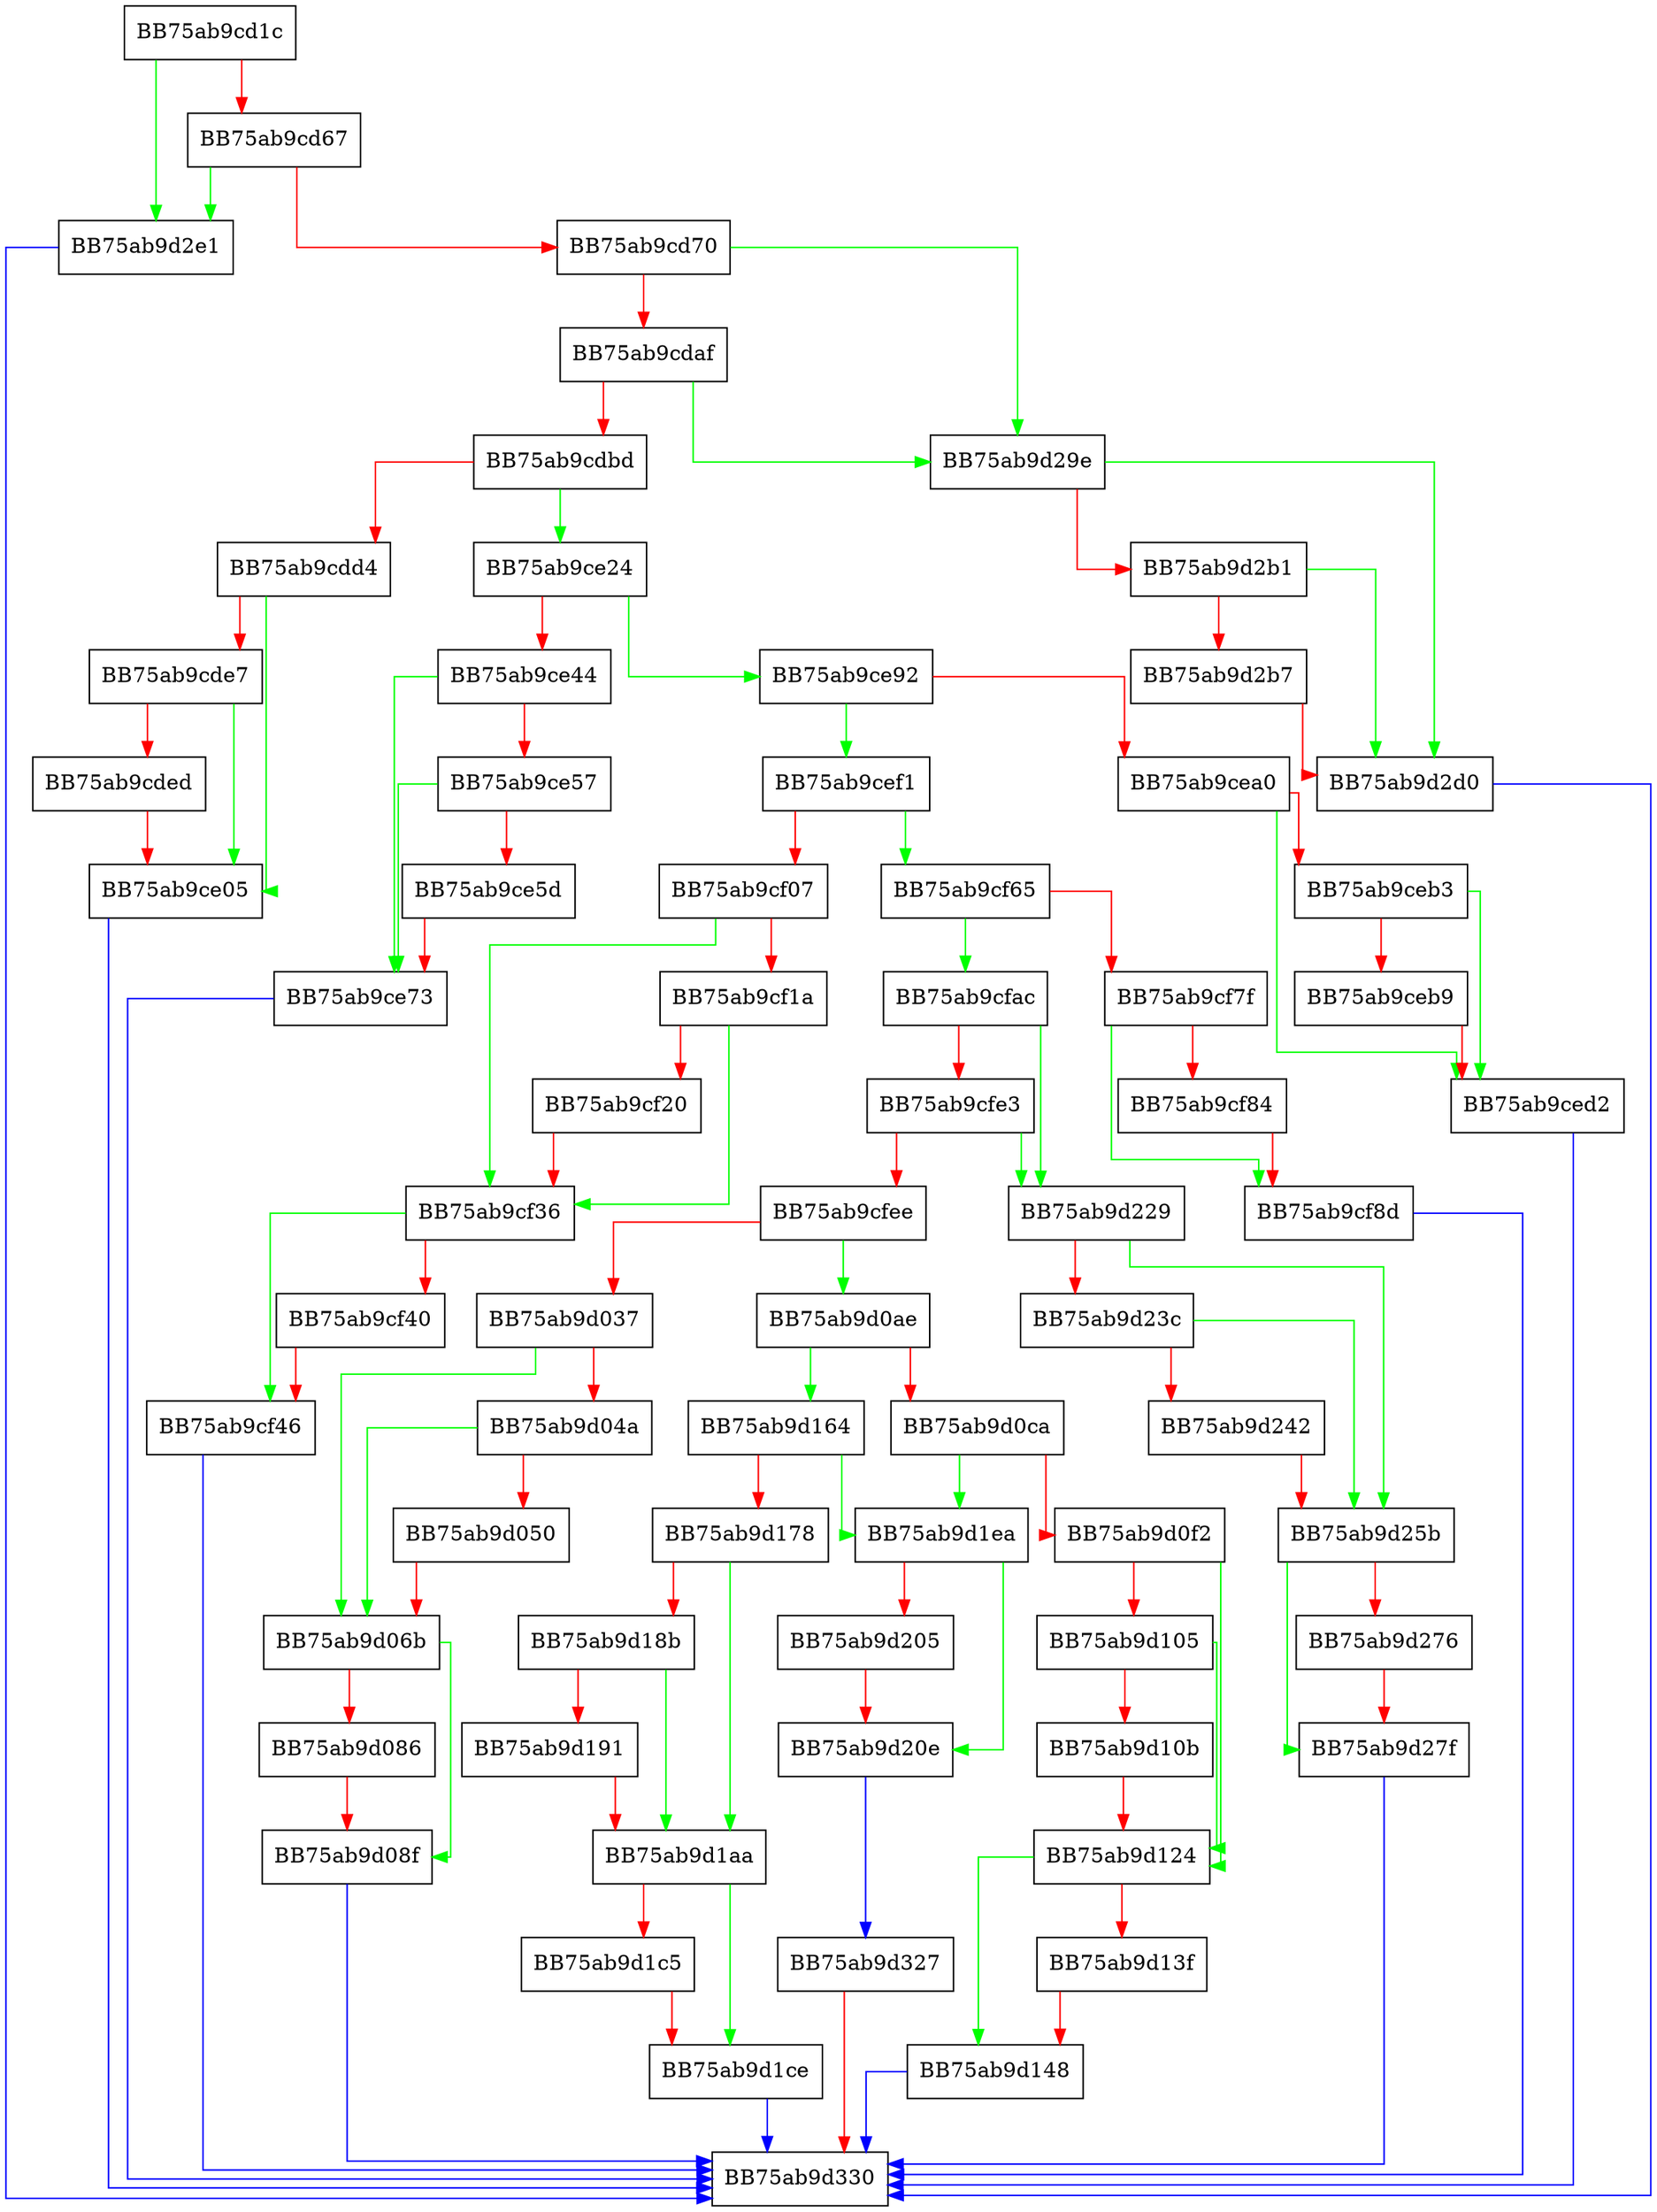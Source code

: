 digraph RestoreSystemRegistryResource {
  node [shape="box"];
  graph [splines=ortho];
  BB75ab9cd1c -> BB75ab9d2e1 [color="green"];
  BB75ab9cd1c -> BB75ab9cd67 [color="red"];
  BB75ab9cd67 -> BB75ab9d2e1 [color="green"];
  BB75ab9cd67 -> BB75ab9cd70 [color="red"];
  BB75ab9cd70 -> BB75ab9d29e [color="green"];
  BB75ab9cd70 -> BB75ab9cdaf [color="red"];
  BB75ab9cdaf -> BB75ab9d29e [color="green"];
  BB75ab9cdaf -> BB75ab9cdbd [color="red"];
  BB75ab9cdbd -> BB75ab9ce24 [color="green"];
  BB75ab9cdbd -> BB75ab9cdd4 [color="red"];
  BB75ab9cdd4 -> BB75ab9ce05 [color="green"];
  BB75ab9cdd4 -> BB75ab9cde7 [color="red"];
  BB75ab9cde7 -> BB75ab9ce05 [color="green"];
  BB75ab9cde7 -> BB75ab9cded [color="red"];
  BB75ab9cded -> BB75ab9ce05 [color="red"];
  BB75ab9ce05 -> BB75ab9d330 [color="blue"];
  BB75ab9ce24 -> BB75ab9ce92 [color="green"];
  BB75ab9ce24 -> BB75ab9ce44 [color="red"];
  BB75ab9ce44 -> BB75ab9ce73 [color="green"];
  BB75ab9ce44 -> BB75ab9ce57 [color="red"];
  BB75ab9ce57 -> BB75ab9ce73 [color="green"];
  BB75ab9ce57 -> BB75ab9ce5d [color="red"];
  BB75ab9ce5d -> BB75ab9ce73 [color="red"];
  BB75ab9ce73 -> BB75ab9d330 [color="blue"];
  BB75ab9ce92 -> BB75ab9cef1 [color="green"];
  BB75ab9ce92 -> BB75ab9cea0 [color="red"];
  BB75ab9cea0 -> BB75ab9ced2 [color="green"];
  BB75ab9cea0 -> BB75ab9ceb3 [color="red"];
  BB75ab9ceb3 -> BB75ab9ced2 [color="green"];
  BB75ab9ceb3 -> BB75ab9ceb9 [color="red"];
  BB75ab9ceb9 -> BB75ab9ced2 [color="red"];
  BB75ab9ced2 -> BB75ab9d330 [color="blue"];
  BB75ab9cef1 -> BB75ab9cf65 [color="green"];
  BB75ab9cef1 -> BB75ab9cf07 [color="red"];
  BB75ab9cf07 -> BB75ab9cf36 [color="green"];
  BB75ab9cf07 -> BB75ab9cf1a [color="red"];
  BB75ab9cf1a -> BB75ab9cf36 [color="green"];
  BB75ab9cf1a -> BB75ab9cf20 [color="red"];
  BB75ab9cf20 -> BB75ab9cf36 [color="red"];
  BB75ab9cf36 -> BB75ab9cf46 [color="green"];
  BB75ab9cf36 -> BB75ab9cf40 [color="red"];
  BB75ab9cf40 -> BB75ab9cf46 [color="red"];
  BB75ab9cf46 -> BB75ab9d330 [color="blue"];
  BB75ab9cf65 -> BB75ab9cfac [color="green"];
  BB75ab9cf65 -> BB75ab9cf7f [color="red"];
  BB75ab9cf7f -> BB75ab9cf8d [color="green"];
  BB75ab9cf7f -> BB75ab9cf84 [color="red"];
  BB75ab9cf84 -> BB75ab9cf8d [color="red"];
  BB75ab9cf8d -> BB75ab9d330 [color="blue"];
  BB75ab9cfac -> BB75ab9d229 [color="green"];
  BB75ab9cfac -> BB75ab9cfe3 [color="red"];
  BB75ab9cfe3 -> BB75ab9d229 [color="green"];
  BB75ab9cfe3 -> BB75ab9cfee [color="red"];
  BB75ab9cfee -> BB75ab9d0ae [color="green"];
  BB75ab9cfee -> BB75ab9d037 [color="red"];
  BB75ab9d037 -> BB75ab9d06b [color="green"];
  BB75ab9d037 -> BB75ab9d04a [color="red"];
  BB75ab9d04a -> BB75ab9d06b [color="green"];
  BB75ab9d04a -> BB75ab9d050 [color="red"];
  BB75ab9d050 -> BB75ab9d06b [color="red"];
  BB75ab9d06b -> BB75ab9d08f [color="green"];
  BB75ab9d06b -> BB75ab9d086 [color="red"];
  BB75ab9d086 -> BB75ab9d08f [color="red"];
  BB75ab9d08f -> BB75ab9d330 [color="blue"];
  BB75ab9d0ae -> BB75ab9d164 [color="green"];
  BB75ab9d0ae -> BB75ab9d0ca [color="red"];
  BB75ab9d0ca -> BB75ab9d1ea [color="green"];
  BB75ab9d0ca -> BB75ab9d0f2 [color="red"];
  BB75ab9d0f2 -> BB75ab9d124 [color="green"];
  BB75ab9d0f2 -> BB75ab9d105 [color="red"];
  BB75ab9d105 -> BB75ab9d124 [color="green"];
  BB75ab9d105 -> BB75ab9d10b [color="red"];
  BB75ab9d10b -> BB75ab9d124 [color="red"];
  BB75ab9d124 -> BB75ab9d148 [color="green"];
  BB75ab9d124 -> BB75ab9d13f [color="red"];
  BB75ab9d13f -> BB75ab9d148 [color="red"];
  BB75ab9d148 -> BB75ab9d330 [color="blue"];
  BB75ab9d164 -> BB75ab9d1ea [color="green"];
  BB75ab9d164 -> BB75ab9d178 [color="red"];
  BB75ab9d178 -> BB75ab9d1aa [color="green"];
  BB75ab9d178 -> BB75ab9d18b [color="red"];
  BB75ab9d18b -> BB75ab9d1aa [color="green"];
  BB75ab9d18b -> BB75ab9d191 [color="red"];
  BB75ab9d191 -> BB75ab9d1aa [color="red"];
  BB75ab9d1aa -> BB75ab9d1ce [color="green"];
  BB75ab9d1aa -> BB75ab9d1c5 [color="red"];
  BB75ab9d1c5 -> BB75ab9d1ce [color="red"];
  BB75ab9d1ce -> BB75ab9d330 [color="blue"];
  BB75ab9d1ea -> BB75ab9d20e [color="green"];
  BB75ab9d1ea -> BB75ab9d205 [color="red"];
  BB75ab9d205 -> BB75ab9d20e [color="red"];
  BB75ab9d20e -> BB75ab9d327 [color="blue"];
  BB75ab9d229 -> BB75ab9d25b [color="green"];
  BB75ab9d229 -> BB75ab9d23c [color="red"];
  BB75ab9d23c -> BB75ab9d25b [color="green"];
  BB75ab9d23c -> BB75ab9d242 [color="red"];
  BB75ab9d242 -> BB75ab9d25b [color="red"];
  BB75ab9d25b -> BB75ab9d27f [color="green"];
  BB75ab9d25b -> BB75ab9d276 [color="red"];
  BB75ab9d276 -> BB75ab9d27f [color="red"];
  BB75ab9d27f -> BB75ab9d330 [color="blue"];
  BB75ab9d29e -> BB75ab9d2d0 [color="green"];
  BB75ab9d29e -> BB75ab9d2b1 [color="red"];
  BB75ab9d2b1 -> BB75ab9d2d0 [color="green"];
  BB75ab9d2b1 -> BB75ab9d2b7 [color="red"];
  BB75ab9d2b7 -> BB75ab9d2d0 [color="red"];
  BB75ab9d2d0 -> BB75ab9d330 [color="blue"];
  BB75ab9d2e1 -> BB75ab9d330 [color="blue"];
  BB75ab9d327 -> BB75ab9d330 [color="red"];
}